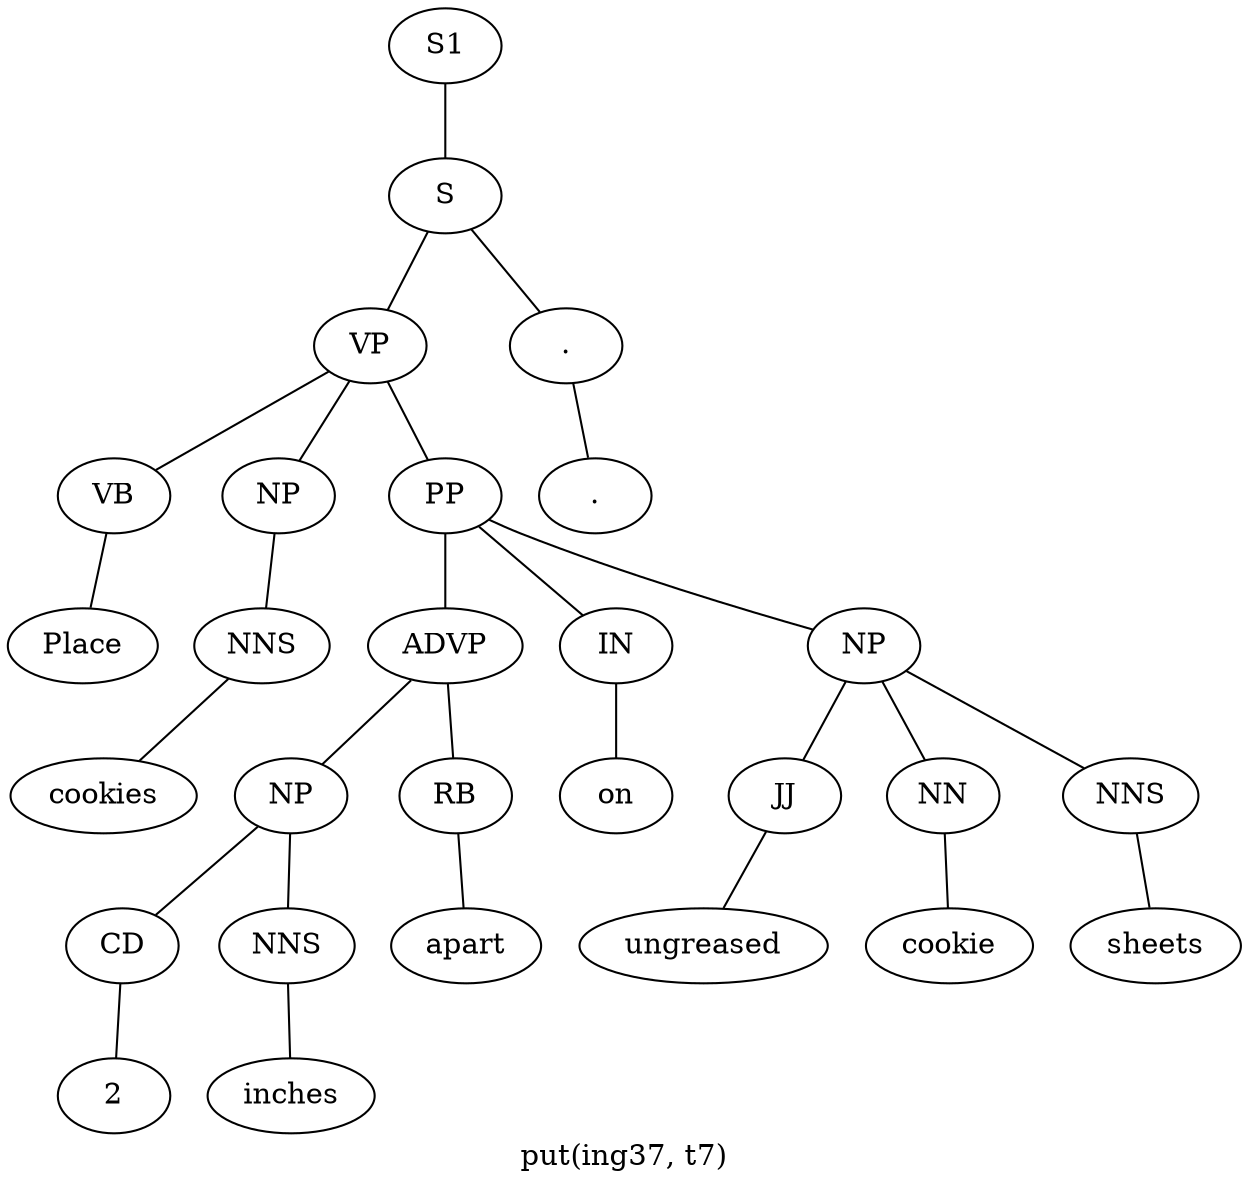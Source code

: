 graph SyntaxGraph {
	label = "put(ing37, t7)";
	Node0 [label="S1"];
	Node1 [label="S"];
	Node2 [label="VP"];
	Node3 [label="VB"];
	Node4 [label="Place"];
	Node5 [label="NP"];
	Node6 [label="NNS"];
	Node7 [label="cookies"];
	Node8 [label="PP"];
	Node9 [label="ADVP"];
	Node10 [label="NP"];
	Node11 [label="CD"];
	Node12 [label="2"];
	Node13 [label="NNS"];
	Node14 [label="inches"];
	Node15 [label="RB"];
	Node16 [label="apart"];
	Node17 [label="IN"];
	Node18 [label="on"];
	Node19 [label="NP"];
	Node20 [label="JJ"];
	Node21 [label="ungreased"];
	Node22 [label="NN"];
	Node23 [label="cookie"];
	Node24 [label="NNS"];
	Node25 [label="sheets"];
	Node26 [label="."];
	Node27 [label="."];

	Node0 -- Node1;
	Node1 -- Node2;
	Node1 -- Node26;
	Node2 -- Node3;
	Node2 -- Node5;
	Node2 -- Node8;
	Node3 -- Node4;
	Node5 -- Node6;
	Node6 -- Node7;
	Node8 -- Node9;
	Node8 -- Node17;
	Node8 -- Node19;
	Node9 -- Node10;
	Node9 -- Node15;
	Node10 -- Node11;
	Node10 -- Node13;
	Node11 -- Node12;
	Node13 -- Node14;
	Node15 -- Node16;
	Node17 -- Node18;
	Node19 -- Node20;
	Node19 -- Node22;
	Node19 -- Node24;
	Node20 -- Node21;
	Node22 -- Node23;
	Node24 -- Node25;
	Node26 -- Node27;
}